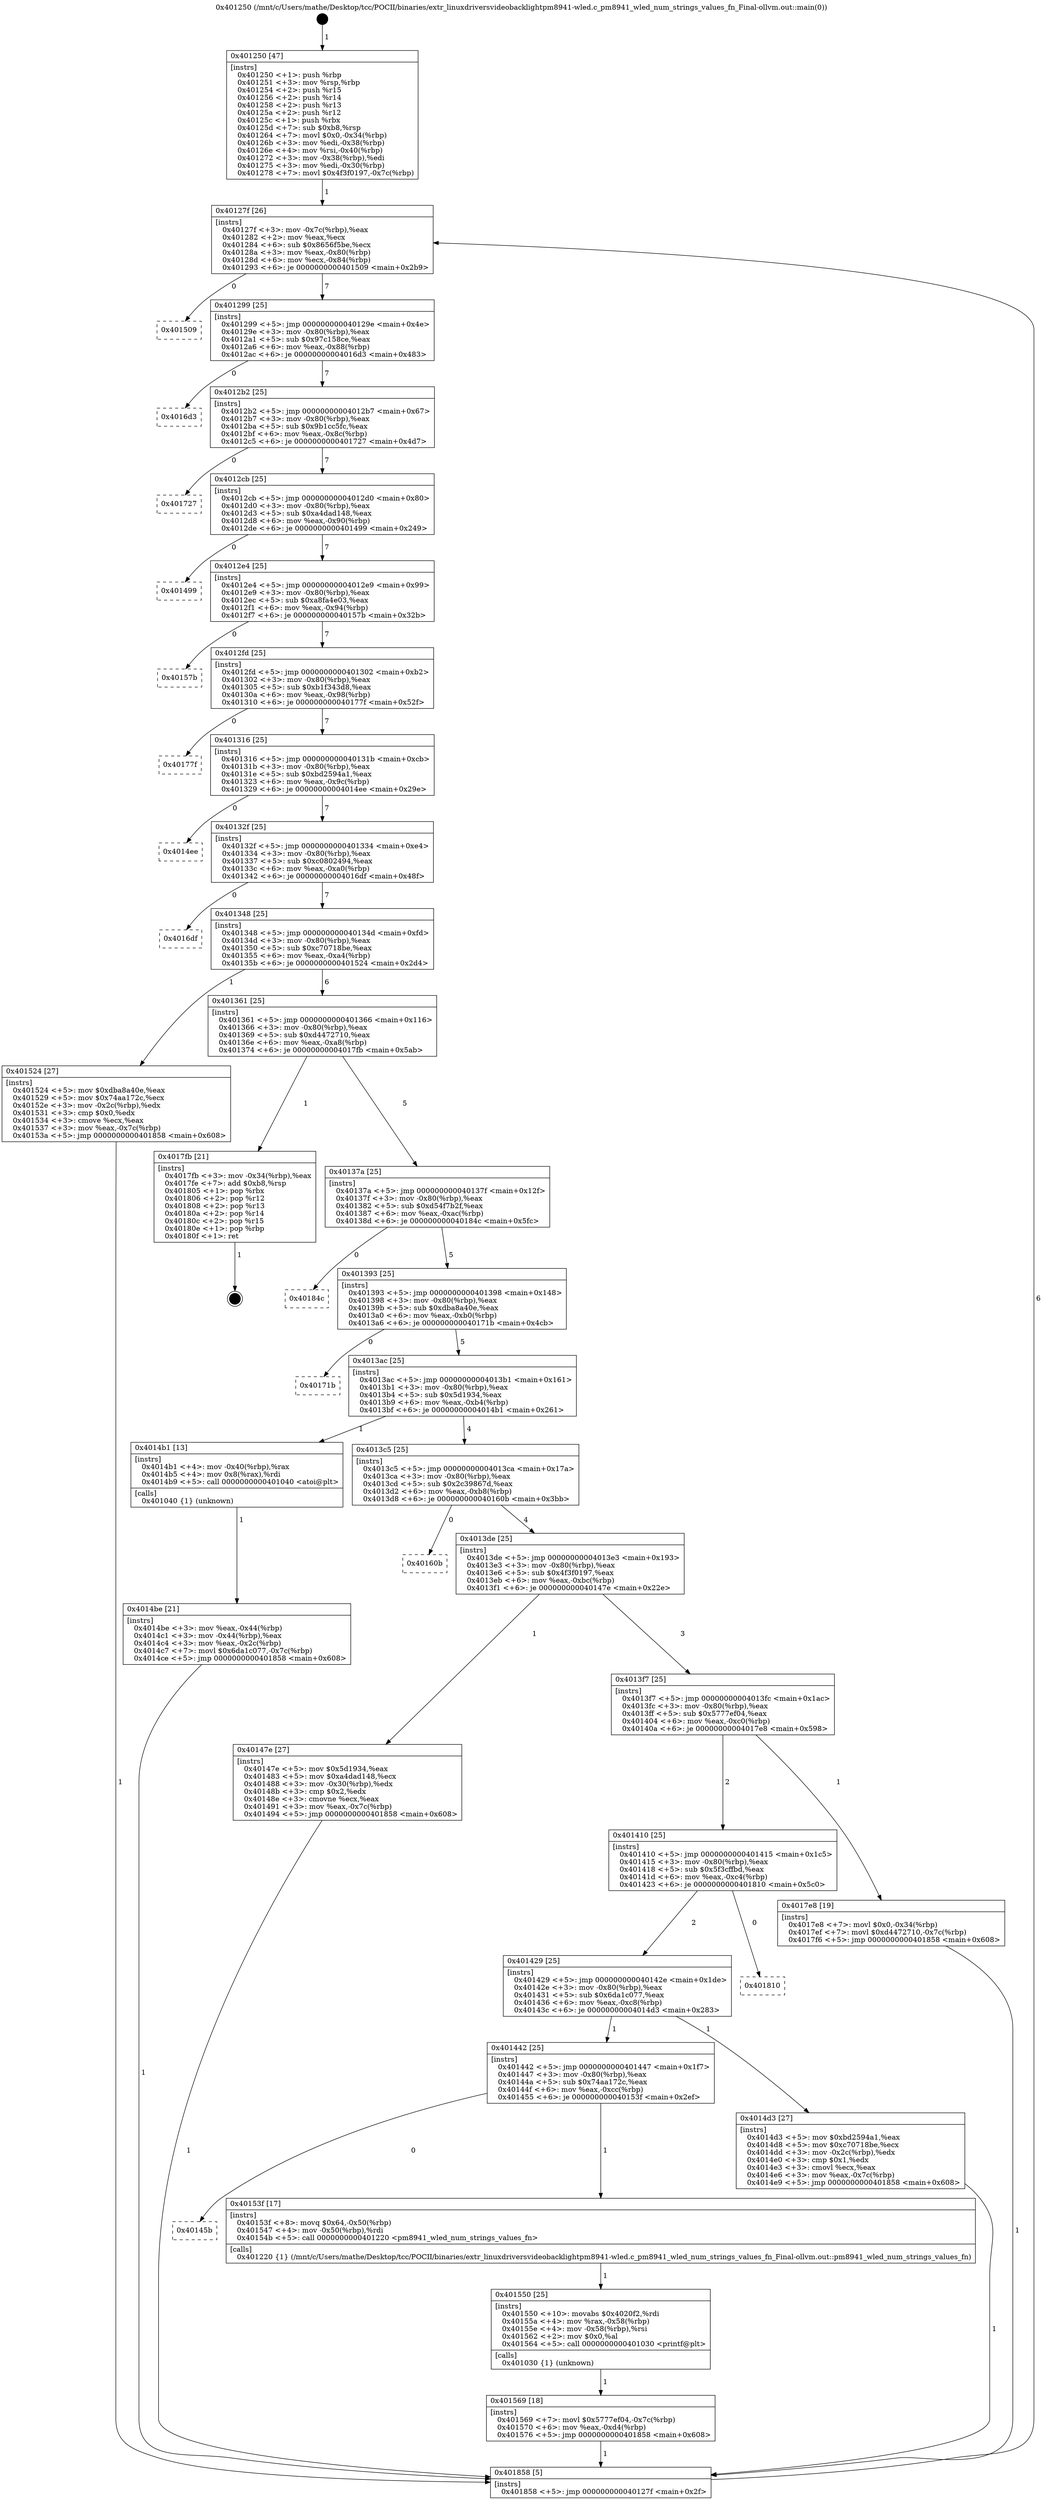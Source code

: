 digraph "0x401250" {
  label = "0x401250 (/mnt/c/Users/mathe/Desktop/tcc/POCII/binaries/extr_linuxdriversvideobacklightpm8941-wled.c_pm8941_wled_num_strings_values_fn_Final-ollvm.out::main(0))"
  labelloc = "t"
  node[shape=record]

  Entry [label="",width=0.3,height=0.3,shape=circle,fillcolor=black,style=filled]
  "0x40127f" [label="{
     0x40127f [26]\l
     | [instrs]\l
     &nbsp;&nbsp;0x40127f \<+3\>: mov -0x7c(%rbp),%eax\l
     &nbsp;&nbsp;0x401282 \<+2\>: mov %eax,%ecx\l
     &nbsp;&nbsp;0x401284 \<+6\>: sub $0x8656f5be,%ecx\l
     &nbsp;&nbsp;0x40128a \<+3\>: mov %eax,-0x80(%rbp)\l
     &nbsp;&nbsp;0x40128d \<+6\>: mov %ecx,-0x84(%rbp)\l
     &nbsp;&nbsp;0x401293 \<+6\>: je 0000000000401509 \<main+0x2b9\>\l
  }"]
  "0x401509" [label="{
     0x401509\l
  }", style=dashed]
  "0x401299" [label="{
     0x401299 [25]\l
     | [instrs]\l
     &nbsp;&nbsp;0x401299 \<+5\>: jmp 000000000040129e \<main+0x4e\>\l
     &nbsp;&nbsp;0x40129e \<+3\>: mov -0x80(%rbp),%eax\l
     &nbsp;&nbsp;0x4012a1 \<+5\>: sub $0x97c158ce,%eax\l
     &nbsp;&nbsp;0x4012a6 \<+6\>: mov %eax,-0x88(%rbp)\l
     &nbsp;&nbsp;0x4012ac \<+6\>: je 00000000004016d3 \<main+0x483\>\l
  }"]
  Exit [label="",width=0.3,height=0.3,shape=circle,fillcolor=black,style=filled,peripheries=2]
  "0x4016d3" [label="{
     0x4016d3\l
  }", style=dashed]
  "0x4012b2" [label="{
     0x4012b2 [25]\l
     | [instrs]\l
     &nbsp;&nbsp;0x4012b2 \<+5\>: jmp 00000000004012b7 \<main+0x67\>\l
     &nbsp;&nbsp;0x4012b7 \<+3\>: mov -0x80(%rbp),%eax\l
     &nbsp;&nbsp;0x4012ba \<+5\>: sub $0x9b1cc5fc,%eax\l
     &nbsp;&nbsp;0x4012bf \<+6\>: mov %eax,-0x8c(%rbp)\l
     &nbsp;&nbsp;0x4012c5 \<+6\>: je 0000000000401727 \<main+0x4d7\>\l
  }"]
  "0x401569" [label="{
     0x401569 [18]\l
     | [instrs]\l
     &nbsp;&nbsp;0x401569 \<+7\>: movl $0x5777ef04,-0x7c(%rbp)\l
     &nbsp;&nbsp;0x401570 \<+6\>: mov %eax,-0xd4(%rbp)\l
     &nbsp;&nbsp;0x401576 \<+5\>: jmp 0000000000401858 \<main+0x608\>\l
  }"]
  "0x401727" [label="{
     0x401727\l
  }", style=dashed]
  "0x4012cb" [label="{
     0x4012cb [25]\l
     | [instrs]\l
     &nbsp;&nbsp;0x4012cb \<+5\>: jmp 00000000004012d0 \<main+0x80\>\l
     &nbsp;&nbsp;0x4012d0 \<+3\>: mov -0x80(%rbp),%eax\l
     &nbsp;&nbsp;0x4012d3 \<+5\>: sub $0xa4dad148,%eax\l
     &nbsp;&nbsp;0x4012d8 \<+6\>: mov %eax,-0x90(%rbp)\l
     &nbsp;&nbsp;0x4012de \<+6\>: je 0000000000401499 \<main+0x249\>\l
  }"]
  "0x401550" [label="{
     0x401550 [25]\l
     | [instrs]\l
     &nbsp;&nbsp;0x401550 \<+10\>: movabs $0x4020f2,%rdi\l
     &nbsp;&nbsp;0x40155a \<+4\>: mov %rax,-0x58(%rbp)\l
     &nbsp;&nbsp;0x40155e \<+4\>: mov -0x58(%rbp),%rsi\l
     &nbsp;&nbsp;0x401562 \<+2\>: mov $0x0,%al\l
     &nbsp;&nbsp;0x401564 \<+5\>: call 0000000000401030 \<printf@plt\>\l
     | [calls]\l
     &nbsp;&nbsp;0x401030 \{1\} (unknown)\l
  }"]
  "0x401499" [label="{
     0x401499\l
  }", style=dashed]
  "0x4012e4" [label="{
     0x4012e4 [25]\l
     | [instrs]\l
     &nbsp;&nbsp;0x4012e4 \<+5\>: jmp 00000000004012e9 \<main+0x99\>\l
     &nbsp;&nbsp;0x4012e9 \<+3\>: mov -0x80(%rbp),%eax\l
     &nbsp;&nbsp;0x4012ec \<+5\>: sub $0xa8fa4e03,%eax\l
     &nbsp;&nbsp;0x4012f1 \<+6\>: mov %eax,-0x94(%rbp)\l
     &nbsp;&nbsp;0x4012f7 \<+6\>: je 000000000040157b \<main+0x32b\>\l
  }"]
  "0x40145b" [label="{
     0x40145b\l
  }", style=dashed]
  "0x40157b" [label="{
     0x40157b\l
  }", style=dashed]
  "0x4012fd" [label="{
     0x4012fd [25]\l
     | [instrs]\l
     &nbsp;&nbsp;0x4012fd \<+5\>: jmp 0000000000401302 \<main+0xb2\>\l
     &nbsp;&nbsp;0x401302 \<+3\>: mov -0x80(%rbp),%eax\l
     &nbsp;&nbsp;0x401305 \<+5\>: sub $0xb1f343d8,%eax\l
     &nbsp;&nbsp;0x40130a \<+6\>: mov %eax,-0x98(%rbp)\l
     &nbsp;&nbsp;0x401310 \<+6\>: je 000000000040177f \<main+0x52f\>\l
  }"]
  "0x40153f" [label="{
     0x40153f [17]\l
     | [instrs]\l
     &nbsp;&nbsp;0x40153f \<+8\>: movq $0x64,-0x50(%rbp)\l
     &nbsp;&nbsp;0x401547 \<+4\>: mov -0x50(%rbp),%rdi\l
     &nbsp;&nbsp;0x40154b \<+5\>: call 0000000000401220 \<pm8941_wled_num_strings_values_fn\>\l
     | [calls]\l
     &nbsp;&nbsp;0x401220 \{1\} (/mnt/c/Users/mathe/Desktop/tcc/POCII/binaries/extr_linuxdriversvideobacklightpm8941-wled.c_pm8941_wled_num_strings_values_fn_Final-ollvm.out::pm8941_wled_num_strings_values_fn)\l
  }"]
  "0x40177f" [label="{
     0x40177f\l
  }", style=dashed]
  "0x401316" [label="{
     0x401316 [25]\l
     | [instrs]\l
     &nbsp;&nbsp;0x401316 \<+5\>: jmp 000000000040131b \<main+0xcb\>\l
     &nbsp;&nbsp;0x40131b \<+3\>: mov -0x80(%rbp),%eax\l
     &nbsp;&nbsp;0x40131e \<+5\>: sub $0xbd2594a1,%eax\l
     &nbsp;&nbsp;0x401323 \<+6\>: mov %eax,-0x9c(%rbp)\l
     &nbsp;&nbsp;0x401329 \<+6\>: je 00000000004014ee \<main+0x29e\>\l
  }"]
  "0x401442" [label="{
     0x401442 [25]\l
     | [instrs]\l
     &nbsp;&nbsp;0x401442 \<+5\>: jmp 0000000000401447 \<main+0x1f7\>\l
     &nbsp;&nbsp;0x401447 \<+3\>: mov -0x80(%rbp),%eax\l
     &nbsp;&nbsp;0x40144a \<+5\>: sub $0x74aa172c,%eax\l
     &nbsp;&nbsp;0x40144f \<+6\>: mov %eax,-0xcc(%rbp)\l
     &nbsp;&nbsp;0x401455 \<+6\>: je 000000000040153f \<main+0x2ef\>\l
  }"]
  "0x4014ee" [label="{
     0x4014ee\l
  }", style=dashed]
  "0x40132f" [label="{
     0x40132f [25]\l
     | [instrs]\l
     &nbsp;&nbsp;0x40132f \<+5\>: jmp 0000000000401334 \<main+0xe4\>\l
     &nbsp;&nbsp;0x401334 \<+3\>: mov -0x80(%rbp),%eax\l
     &nbsp;&nbsp;0x401337 \<+5\>: sub $0xc0802494,%eax\l
     &nbsp;&nbsp;0x40133c \<+6\>: mov %eax,-0xa0(%rbp)\l
     &nbsp;&nbsp;0x401342 \<+6\>: je 00000000004016df \<main+0x48f\>\l
  }"]
  "0x4014d3" [label="{
     0x4014d3 [27]\l
     | [instrs]\l
     &nbsp;&nbsp;0x4014d3 \<+5\>: mov $0xbd2594a1,%eax\l
     &nbsp;&nbsp;0x4014d8 \<+5\>: mov $0xc70718be,%ecx\l
     &nbsp;&nbsp;0x4014dd \<+3\>: mov -0x2c(%rbp),%edx\l
     &nbsp;&nbsp;0x4014e0 \<+3\>: cmp $0x1,%edx\l
     &nbsp;&nbsp;0x4014e3 \<+3\>: cmovl %ecx,%eax\l
     &nbsp;&nbsp;0x4014e6 \<+3\>: mov %eax,-0x7c(%rbp)\l
     &nbsp;&nbsp;0x4014e9 \<+5\>: jmp 0000000000401858 \<main+0x608\>\l
  }"]
  "0x4016df" [label="{
     0x4016df\l
  }", style=dashed]
  "0x401348" [label="{
     0x401348 [25]\l
     | [instrs]\l
     &nbsp;&nbsp;0x401348 \<+5\>: jmp 000000000040134d \<main+0xfd\>\l
     &nbsp;&nbsp;0x40134d \<+3\>: mov -0x80(%rbp),%eax\l
     &nbsp;&nbsp;0x401350 \<+5\>: sub $0xc70718be,%eax\l
     &nbsp;&nbsp;0x401355 \<+6\>: mov %eax,-0xa4(%rbp)\l
     &nbsp;&nbsp;0x40135b \<+6\>: je 0000000000401524 \<main+0x2d4\>\l
  }"]
  "0x401429" [label="{
     0x401429 [25]\l
     | [instrs]\l
     &nbsp;&nbsp;0x401429 \<+5\>: jmp 000000000040142e \<main+0x1de\>\l
     &nbsp;&nbsp;0x40142e \<+3\>: mov -0x80(%rbp),%eax\l
     &nbsp;&nbsp;0x401431 \<+5\>: sub $0x6da1c077,%eax\l
     &nbsp;&nbsp;0x401436 \<+6\>: mov %eax,-0xc8(%rbp)\l
     &nbsp;&nbsp;0x40143c \<+6\>: je 00000000004014d3 \<main+0x283\>\l
  }"]
  "0x401524" [label="{
     0x401524 [27]\l
     | [instrs]\l
     &nbsp;&nbsp;0x401524 \<+5\>: mov $0xdba8a40e,%eax\l
     &nbsp;&nbsp;0x401529 \<+5\>: mov $0x74aa172c,%ecx\l
     &nbsp;&nbsp;0x40152e \<+3\>: mov -0x2c(%rbp),%edx\l
     &nbsp;&nbsp;0x401531 \<+3\>: cmp $0x0,%edx\l
     &nbsp;&nbsp;0x401534 \<+3\>: cmove %ecx,%eax\l
     &nbsp;&nbsp;0x401537 \<+3\>: mov %eax,-0x7c(%rbp)\l
     &nbsp;&nbsp;0x40153a \<+5\>: jmp 0000000000401858 \<main+0x608\>\l
  }"]
  "0x401361" [label="{
     0x401361 [25]\l
     | [instrs]\l
     &nbsp;&nbsp;0x401361 \<+5\>: jmp 0000000000401366 \<main+0x116\>\l
     &nbsp;&nbsp;0x401366 \<+3\>: mov -0x80(%rbp),%eax\l
     &nbsp;&nbsp;0x401369 \<+5\>: sub $0xd4472710,%eax\l
     &nbsp;&nbsp;0x40136e \<+6\>: mov %eax,-0xa8(%rbp)\l
     &nbsp;&nbsp;0x401374 \<+6\>: je 00000000004017fb \<main+0x5ab\>\l
  }"]
  "0x401810" [label="{
     0x401810\l
  }", style=dashed]
  "0x4017fb" [label="{
     0x4017fb [21]\l
     | [instrs]\l
     &nbsp;&nbsp;0x4017fb \<+3\>: mov -0x34(%rbp),%eax\l
     &nbsp;&nbsp;0x4017fe \<+7\>: add $0xb8,%rsp\l
     &nbsp;&nbsp;0x401805 \<+1\>: pop %rbx\l
     &nbsp;&nbsp;0x401806 \<+2\>: pop %r12\l
     &nbsp;&nbsp;0x401808 \<+2\>: pop %r13\l
     &nbsp;&nbsp;0x40180a \<+2\>: pop %r14\l
     &nbsp;&nbsp;0x40180c \<+2\>: pop %r15\l
     &nbsp;&nbsp;0x40180e \<+1\>: pop %rbp\l
     &nbsp;&nbsp;0x40180f \<+1\>: ret\l
  }"]
  "0x40137a" [label="{
     0x40137a [25]\l
     | [instrs]\l
     &nbsp;&nbsp;0x40137a \<+5\>: jmp 000000000040137f \<main+0x12f\>\l
     &nbsp;&nbsp;0x40137f \<+3\>: mov -0x80(%rbp),%eax\l
     &nbsp;&nbsp;0x401382 \<+5\>: sub $0xd54f7b2f,%eax\l
     &nbsp;&nbsp;0x401387 \<+6\>: mov %eax,-0xac(%rbp)\l
     &nbsp;&nbsp;0x40138d \<+6\>: je 000000000040184c \<main+0x5fc\>\l
  }"]
  "0x401410" [label="{
     0x401410 [25]\l
     | [instrs]\l
     &nbsp;&nbsp;0x401410 \<+5\>: jmp 0000000000401415 \<main+0x1c5\>\l
     &nbsp;&nbsp;0x401415 \<+3\>: mov -0x80(%rbp),%eax\l
     &nbsp;&nbsp;0x401418 \<+5\>: sub $0x5f3cffbd,%eax\l
     &nbsp;&nbsp;0x40141d \<+6\>: mov %eax,-0xc4(%rbp)\l
     &nbsp;&nbsp;0x401423 \<+6\>: je 0000000000401810 \<main+0x5c0\>\l
  }"]
  "0x40184c" [label="{
     0x40184c\l
  }", style=dashed]
  "0x401393" [label="{
     0x401393 [25]\l
     | [instrs]\l
     &nbsp;&nbsp;0x401393 \<+5\>: jmp 0000000000401398 \<main+0x148\>\l
     &nbsp;&nbsp;0x401398 \<+3\>: mov -0x80(%rbp),%eax\l
     &nbsp;&nbsp;0x40139b \<+5\>: sub $0xdba8a40e,%eax\l
     &nbsp;&nbsp;0x4013a0 \<+6\>: mov %eax,-0xb0(%rbp)\l
     &nbsp;&nbsp;0x4013a6 \<+6\>: je 000000000040171b \<main+0x4cb\>\l
  }"]
  "0x4017e8" [label="{
     0x4017e8 [19]\l
     | [instrs]\l
     &nbsp;&nbsp;0x4017e8 \<+7\>: movl $0x0,-0x34(%rbp)\l
     &nbsp;&nbsp;0x4017ef \<+7\>: movl $0xd4472710,-0x7c(%rbp)\l
     &nbsp;&nbsp;0x4017f6 \<+5\>: jmp 0000000000401858 \<main+0x608\>\l
  }"]
  "0x40171b" [label="{
     0x40171b\l
  }", style=dashed]
  "0x4013ac" [label="{
     0x4013ac [25]\l
     | [instrs]\l
     &nbsp;&nbsp;0x4013ac \<+5\>: jmp 00000000004013b1 \<main+0x161\>\l
     &nbsp;&nbsp;0x4013b1 \<+3\>: mov -0x80(%rbp),%eax\l
     &nbsp;&nbsp;0x4013b4 \<+5\>: sub $0x5d1934,%eax\l
     &nbsp;&nbsp;0x4013b9 \<+6\>: mov %eax,-0xb4(%rbp)\l
     &nbsp;&nbsp;0x4013bf \<+6\>: je 00000000004014b1 \<main+0x261\>\l
  }"]
  "0x4014be" [label="{
     0x4014be [21]\l
     | [instrs]\l
     &nbsp;&nbsp;0x4014be \<+3\>: mov %eax,-0x44(%rbp)\l
     &nbsp;&nbsp;0x4014c1 \<+3\>: mov -0x44(%rbp),%eax\l
     &nbsp;&nbsp;0x4014c4 \<+3\>: mov %eax,-0x2c(%rbp)\l
     &nbsp;&nbsp;0x4014c7 \<+7\>: movl $0x6da1c077,-0x7c(%rbp)\l
     &nbsp;&nbsp;0x4014ce \<+5\>: jmp 0000000000401858 \<main+0x608\>\l
  }"]
  "0x4014b1" [label="{
     0x4014b1 [13]\l
     | [instrs]\l
     &nbsp;&nbsp;0x4014b1 \<+4\>: mov -0x40(%rbp),%rax\l
     &nbsp;&nbsp;0x4014b5 \<+4\>: mov 0x8(%rax),%rdi\l
     &nbsp;&nbsp;0x4014b9 \<+5\>: call 0000000000401040 \<atoi@plt\>\l
     | [calls]\l
     &nbsp;&nbsp;0x401040 \{1\} (unknown)\l
  }"]
  "0x4013c5" [label="{
     0x4013c5 [25]\l
     | [instrs]\l
     &nbsp;&nbsp;0x4013c5 \<+5\>: jmp 00000000004013ca \<main+0x17a\>\l
     &nbsp;&nbsp;0x4013ca \<+3\>: mov -0x80(%rbp),%eax\l
     &nbsp;&nbsp;0x4013cd \<+5\>: sub $0x2c39867d,%eax\l
     &nbsp;&nbsp;0x4013d2 \<+6\>: mov %eax,-0xb8(%rbp)\l
     &nbsp;&nbsp;0x4013d8 \<+6\>: je 000000000040160b \<main+0x3bb\>\l
  }"]
  "0x401250" [label="{
     0x401250 [47]\l
     | [instrs]\l
     &nbsp;&nbsp;0x401250 \<+1\>: push %rbp\l
     &nbsp;&nbsp;0x401251 \<+3\>: mov %rsp,%rbp\l
     &nbsp;&nbsp;0x401254 \<+2\>: push %r15\l
     &nbsp;&nbsp;0x401256 \<+2\>: push %r14\l
     &nbsp;&nbsp;0x401258 \<+2\>: push %r13\l
     &nbsp;&nbsp;0x40125a \<+2\>: push %r12\l
     &nbsp;&nbsp;0x40125c \<+1\>: push %rbx\l
     &nbsp;&nbsp;0x40125d \<+7\>: sub $0xb8,%rsp\l
     &nbsp;&nbsp;0x401264 \<+7\>: movl $0x0,-0x34(%rbp)\l
     &nbsp;&nbsp;0x40126b \<+3\>: mov %edi,-0x38(%rbp)\l
     &nbsp;&nbsp;0x40126e \<+4\>: mov %rsi,-0x40(%rbp)\l
     &nbsp;&nbsp;0x401272 \<+3\>: mov -0x38(%rbp),%edi\l
     &nbsp;&nbsp;0x401275 \<+3\>: mov %edi,-0x30(%rbp)\l
     &nbsp;&nbsp;0x401278 \<+7\>: movl $0x4f3f0197,-0x7c(%rbp)\l
  }"]
  "0x40160b" [label="{
     0x40160b\l
  }", style=dashed]
  "0x4013de" [label="{
     0x4013de [25]\l
     | [instrs]\l
     &nbsp;&nbsp;0x4013de \<+5\>: jmp 00000000004013e3 \<main+0x193\>\l
     &nbsp;&nbsp;0x4013e3 \<+3\>: mov -0x80(%rbp),%eax\l
     &nbsp;&nbsp;0x4013e6 \<+5\>: sub $0x4f3f0197,%eax\l
     &nbsp;&nbsp;0x4013eb \<+6\>: mov %eax,-0xbc(%rbp)\l
     &nbsp;&nbsp;0x4013f1 \<+6\>: je 000000000040147e \<main+0x22e\>\l
  }"]
  "0x401858" [label="{
     0x401858 [5]\l
     | [instrs]\l
     &nbsp;&nbsp;0x401858 \<+5\>: jmp 000000000040127f \<main+0x2f\>\l
  }"]
  "0x40147e" [label="{
     0x40147e [27]\l
     | [instrs]\l
     &nbsp;&nbsp;0x40147e \<+5\>: mov $0x5d1934,%eax\l
     &nbsp;&nbsp;0x401483 \<+5\>: mov $0xa4dad148,%ecx\l
     &nbsp;&nbsp;0x401488 \<+3\>: mov -0x30(%rbp),%edx\l
     &nbsp;&nbsp;0x40148b \<+3\>: cmp $0x2,%edx\l
     &nbsp;&nbsp;0x40148e \<+3\>: cmovne %ecx,%eax\l
     &nbsp;&nbsp;0x401491 \<+3\>: mov %eax,-0x7c(%rbp)\l
     &nbsp;&nbsp;0x401494 \<+5\>: jmp 0000000000401858 \<main+0x608\>\l
  }"]
  "0x4013f7" [label="{
     0x4013f7 [25]\l
     | [instrs]\l
     &nbsp;&nbsp;0x4013f7 \<+5\>: jmp 00000000004013fc \<main+0x1ac\>\l
     &nbsp;&nbsp;0x4013fc \<+3\>: mov -0x80(%rbp),%eax\l
     &nbsp;&nbsp;0x4013ff \<+5\>: sub $0x5777ef04,%eax\l
     &nbsp;&nbsp;0x401404 \<+6\>: mov %eax,-0xc0(%rbp)\l
     &nbsp;&nbsp;0x40140a \<+6\>: je 00000000004017e8 \<main+0x598\>\l
  }"]
  Entry -> "0x401250" [label=" 1"]
  "0x40127f" -> "0x401509" [label=" 0"]
  "0x40127f" -> "0x401299" [label=" 7"]
  "0x4017fb" -> Exit [label=" 1"]
  "0x401299" -> "0x4016d3" [label=" 0"]
  "0x401299" -> "0x4012b2" [label=" 7"]
  "0x4017e8" -> "0x401858" [label=" 1"]
  "0x4012b2" -> "0x401727" [label=" 0"]
  "0x4012b2" -> "0x4012cb" [label=" 7"]
  "0x401569" -> "0x401858" [label=" 1"]
  "0x4012cb" -> "0x401499" [label=" 0"]
  "0x4012cb" -> "0x4012e4" [label=" 7"]
  "0x401550" -> "0x401569" [label=" 1"]
  "0x4012e4" -> "0x40157b" [label=" 0"]
  "0x4012e4" -> "0x4012fd" [label=" 7"]
  "0x40153f" -> "0x401550" [label=" 1"]
  "0x4012fd" -> "0x40177f" [label=" 0"]
  "0x4012fd" -> "0x401316" [label=" 7"]
  "0x401442" -> "0x40145b" [label=" 0"]
  "0x401316" -> "0x4014ee" [label=" 0"]
  "0x401316" -> "0x40132f" [label=" 7"]
  "0x401442" -> "0x40153f" [label=" 1"]
  "0x40132f" -> "0x4016df" [label=" 0"]
  "0x40132f" -> "0x401348" [label=" 7"]
  "0x401524" -> "0x401858" [label=" 1"]
  "0x401348" -> "0x401524" [label=" 1"]
  "0x401348" -> "0x401361" [label=" 6"]
  "0x401429" -> "0x401442" [label=" 1"]
  "0x401361" -> "0x4017fb" [label=" 1"]
  "0x401361" -> "0x40137a" [label=" 5"]
  "0x401429" -> "0x4014d3" [label=" 1"]
  "0x40137a" -> "0x40184c" [label=" 0"]
  "0x40137a" -> "0x401393" [label=" 5"]
  "0x401410" -> "0x401429" [label=" 2"]
  "0x401393" -> "0x40171b" [label=" 0"]
  "0x401393" -> "0x4013ac" [label=" 5"]
  "0x401410" -> "0x401810" [label=" 0"]
  "0x4013ac" -> "0x4014b1" [label=" 1"]
  "0x4013ac" -> "0x4013c5" [label=" 4"]
  "0x4013f7" -> "0x401410" [label=" 2"]
  "0x4013c5" -> "0x40160b" [label=" 0"]
  "0x4013c5" -> "0x4013de" [label=" 4"]
  "0x4013f7" -> "0x4017e8" [label=" 1"]
  "0x4013de" -> "0x40147e" [label=" 1"]
  "0x4013de" -> "0x4013f7" [label=" 3"]
  "0x40147e" -> "0x401858" [label=" 1"]
  "0x401250" -> "0x40127f" [label=" 1"]
  "0x401858" -> "0x40127f" [label=" 6"]
  "0x4014b1" -> "0x4014be" [label=" 1"]
  "0x4014be" -> "0x401858" [label=" 1"]
  "0x4014d3" -> "0x401858" [label=" 1"]
}
